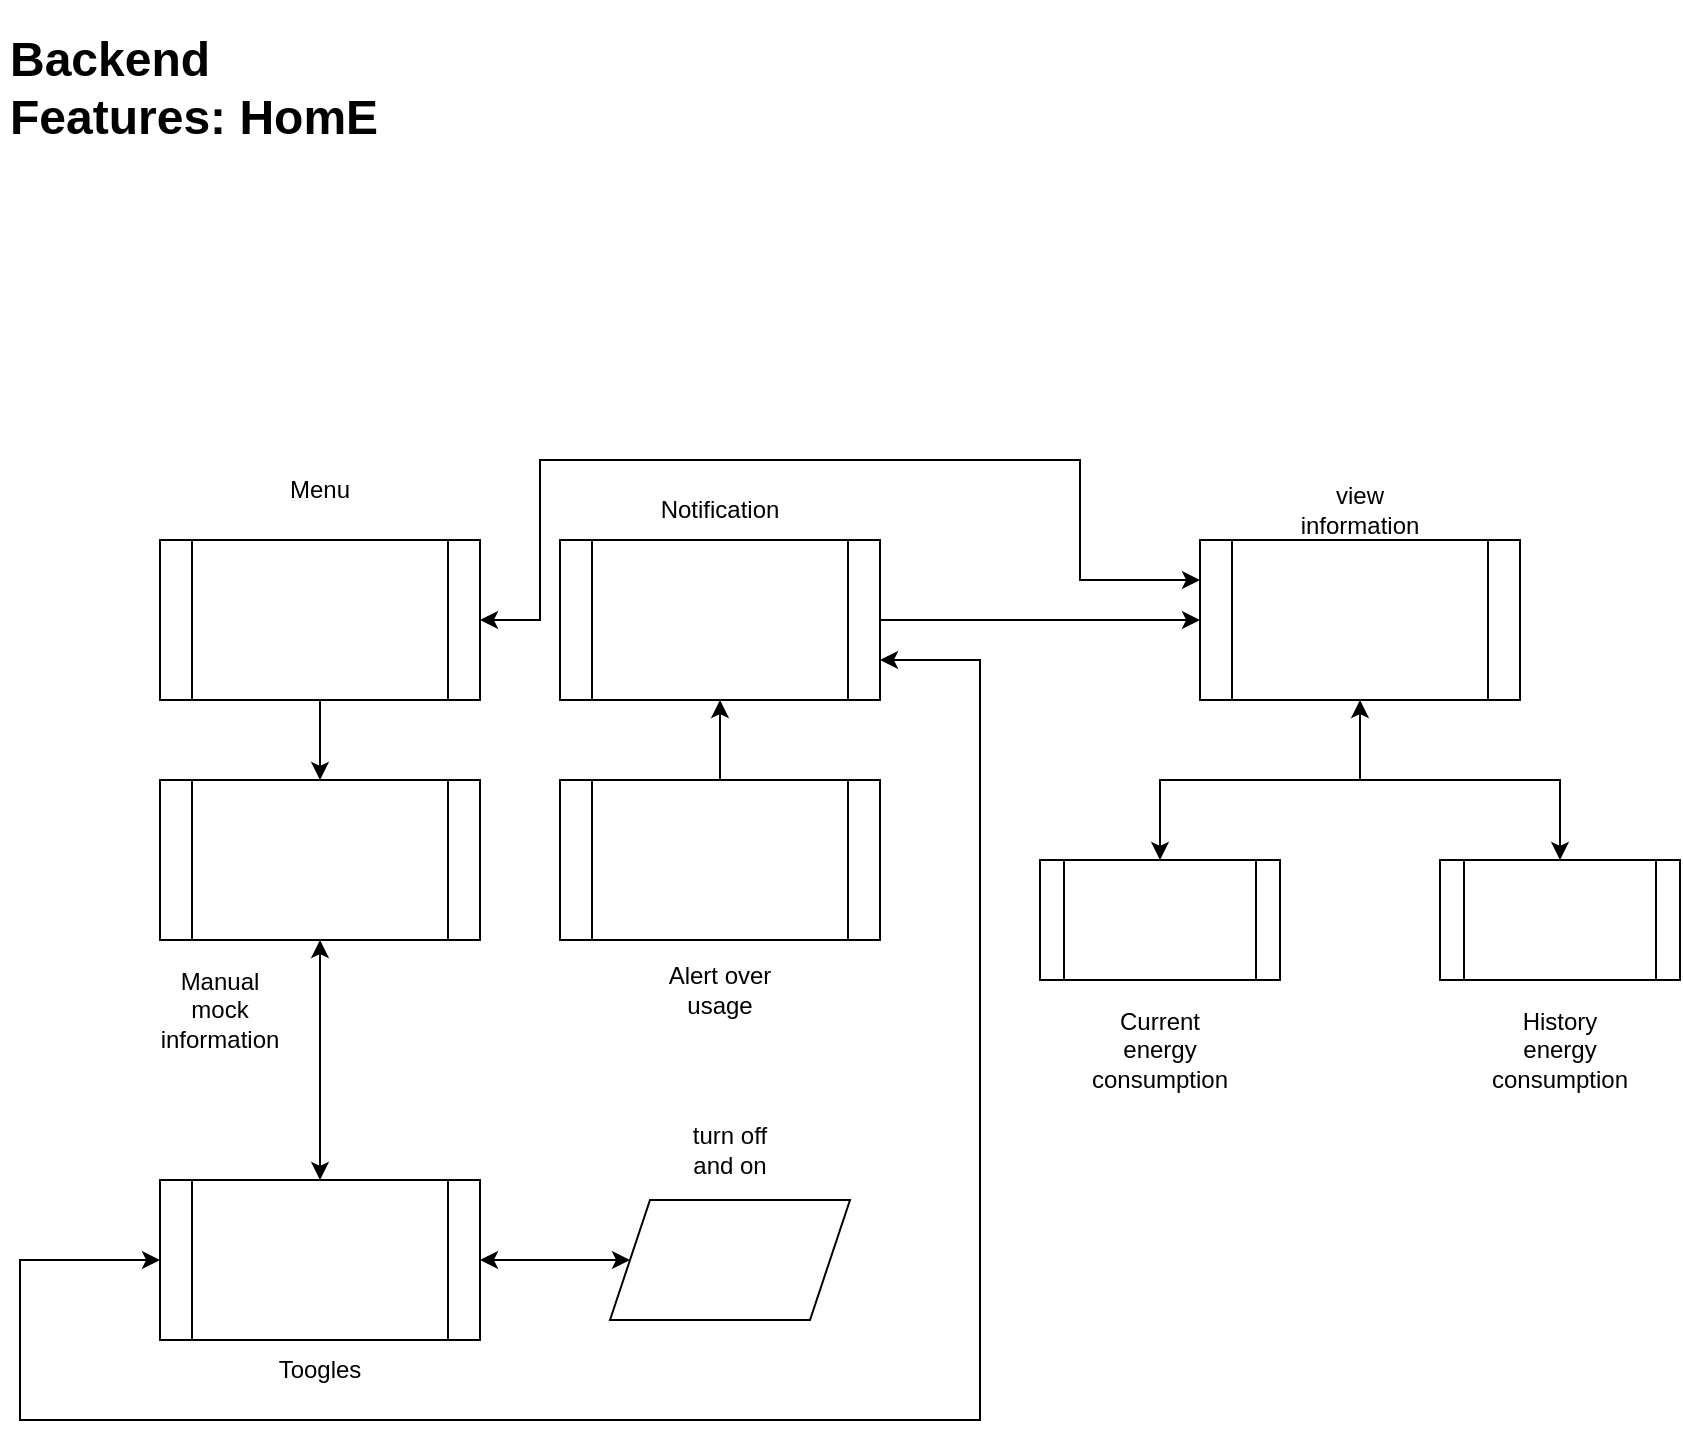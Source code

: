 <mxfile version="20.6.0" type="github">
  <diagram id="X3nRgyIcasQ5aEZp6dVY" name="Page-1">
    <mxGraphModel dx="1381" dy="764" grid="1" gridSize="10" guides="1" tooltips="1" connect="1" arrows="1" fold="1" page="1" pageScale="1" pageWidth="850" pageHeight="1100" math="0" shadow="0">
      <root>
        <mxCell id="0" />
        <mxCell id="1" parent="0" />
        <mxCell id="chPL-nH-4VTMWs8eqsPG-1" value="" style="shape=process;whiteSpace=wrap;html=1;backgroundOutline=1;" vertex="1" parent="1">
          <mxGeometry x="80" y="280" width="160" height="80" as="geometry" />
        </mxCell>
        <mxCell id="chPL-nH-4VTMWs8eqsPG-2" value="Menu" style="text;html=1;strokeColor=none;fillColor=none;align=center;verticalAlign=middle;whiteSpace=wrap;rounded=0;" vertex="1" parent="1">
          <mxGeometry x="130" y="240" width="60" height="30" as="geometry" />
        </mxCell>
        <mxCell id="chPL-nH-4VTMWs8eqsPG-4" value="" style="shape=process;whiteSpace=wrap;html=1;backgroundOutline=1;" vertex="1" parent="1">
          <mxGeometry x="280" y="280" width="160" height="80" as="geometry" />
        </mxCell>
        <mxCell id="chPL-nH-4VTMWs8eqsPG-5" value="Notification" style="text;html=1;strokeColor=none;fillColor=none;align=center;verticalAlign=middle;whiteSpace=wrap;rounded=0;" vertex="1" parent="1">
          <mxGeometry x="330" y="250" width="60" height="30" as="geometry" />
        </mxCell>
        <mxCell id="chPL-nH-4VTMWs8eqsPG-6" value="" style="shape=process;whiteSpace=wrap;html=1;backgroundOutline=1;" vertex="1" parent="1">
          <mxGeometry x="280" y="400" width="160" height="80" as="geometry" />
        </mxCell>
        <mxCell id="chPL-nH-4VTMWs8eqsPG-9" value="" style="endArrow=classic;html=1;rounded=0;exitX=0.5;exitY=0;exitDx=0;exitDy=0;entryX=0.5;entryY=1;entryDx=0;entryDy=0;" edge="1" parent="1" source="chPL-nH-4VTMWs8eqsPG-6" target="chPL-nH-4VTMWs8eqsPG-4">
          <mxGeometry width="50" height="50" relative="1" as="geometry">
            <mxPoint x="400" y="250" as="sourcePoint" />
            <mxPoint x="450" y="200" as="targetPoint" />
          </mxGeometry>
        </mxCell>
        <mxCell id="chPL-nH-4VTMWs8eqsPG-10" value="Alert over usage" style="text;html=1;strokeColor=none;fillColor=none;align=center;verticalAlign=middle;whiteSpace=wrap;rounded=0;" vertex="1" parent="1">
          <mxGeometry x="330" y="480" width="60" height="50" as="geometry" />
        </mxCell>
        <mxCell id="chPL-nH-4VTMWs8eqsPG-11" value="" style="shape=process;whiteSpace=wrap;html=1;backgroundOutline=1;" vertex="1" parent="1">
          <mxGeometry x="600" y="280" width="160" height="80" as="geometry" />
        </mxCell>
        <mxCell id="chPL-nH-4VTMWs8eqsPG-12" value="" style="endArrow=classic;html=1;rounded=0;exitX=1;exitY=0.5;exitDx=0;exitDy=0;entryX=0;entryY=0.5;entryDx=0;entryDy=0;" edge="1" parent="1" source="chPL-nH-4VTMWs8eqsPG-4" target="chPL-nH-4VTMWs8eqsPG-11">
          <mxGeometry width="50" height="50" relative="1" as="geometry">
            <mxPoint x="400" y="400" as="sourcePoint" />
            <mxPoint x="450" y="350" as="targetPoint" />
          </mxGeometry>
        </mxCell>
        <mxCell id="chPL-nH-4VTMWs8eqsPG-13" value="view information" style="text;html=1;strokeColor=none;fillColor=none;align=center;verticalAlign=middle;whiteSpace=wrap;rounded=0;" vertex="1" parent="1">
          <mxGeometry x="650" y="250" width="60" height="30" as="geometry" />
        </mxCell>
        <mxCell id="chPL-nH-4VTMWs8eqsPG-14" value="" style="shape=process;whiteSpace=wrap;html=1;backgroundOutline=1;" vertex="1" parent="1">
          <mxGeometry x="80" y="400" width="160" height="80" as="geometry" />
        </mxCell>
        <mxCell id="chPL-nH-4VTMWs8eqsPG-15" value="" style="endArrow=classic;html=1;rounded=0;entryX=0.5;entryY=0;entryDx=0;entryDy=0;" edge="1" parent="1" source="chPL-nH-4VTMWs8eqsPG-1" target="chPL-nH-4VTMWs8eqsPG-14">
          <mxGeometry width="50" height="50" relative="1" as="geometry">
            <mxPoint x="400" y="400" as="sourcePoint" />
            <mxPoint x="450" y="350" as="targetPoint" />
          </mxGeometry>
        </mxCell>
        <mxCell id="chPL-nH-4VTMWs8eqsPG-17" value="Manual mock information" style="text;html=1;strokeColor=none;fillColor=none;align=center;verticalAlign=middle;whiteSpace=wrap;rounded=0;" vertex="1" parent="1">
          <mxGeometry x="80" y="490" width="60" height="50" as="geometry" />
        </mxCell>
        <mxCell id="chPL-nH-4VTMWs8eqsPG-19" value="" style="endArrow=classic;startArrow=classic;html=1;rounded=0;exitX=0.5;exitY=1;exitDx=0;exitDy=0;" edge="1" parent="1" source="chPL-nH-4VTMWs8eqsPG-14">
          <mxGeometry width="50" height="50" relative="1" as="geometry">
            <mxPoint x="400" y="560" as="sourcePoint" />
            <mxPoint x="160" y="600" as="targetPoint" />
          </mxGeometry>
        </mxCell>
        <mxCell id="chPL-nH-4VTMWs8eqsPG-20" value="" style="shape=process;whiteSpace=wrap;html=1;backgroundOutline=1;" vertex="1" parent="1">
          <mxGeometry x="80" y="600" width="160" height="80" as="geometry" />
        </mxCell>
        <mxCell id="chPL-nH-4VTMWs8eqsPG-21" value="Toogles" style="text;html=1;strokeColor=none;fillColor=none;align=center;verticalAlign=middle;whiteSpace=wrap;rounded=0;" vertex="1" parent="1">
          <mxGeometry x="130" y="670" width="60" height="50" as="geometry" />
        </mxCell>
        <mxCell id="chPL-nH-4VTMWs8eqsPG-22" value="" style="shape=parallelogram;perimeter=parallelogramPerimeter;whiteSpace=wrap;html=1;fixedSize=1;" vertex="1" parent="1">
          <mxGeometry x="305" y="610" width="120" height="60" as="geometry" />
        </mxCell>
        <mxCell id="chPL-nH-4VTMWs8eqsPG-24" value="turn off and on" style="text;html=1;strokeColor=none;fillColor=none;align=center;verticalAlign=middle;whiteSpace=wrap;rounded=0;" vertex="1" parent="1">
          <mxGeometry x="335" y="570" width="60" height="30" as="geometry" />
        </mxCell>
        <mxCell id="chPL-nH-4VTMWs8eqsPG-25" value="" style="endArrow=classic;startArrow=classic;html=1;rounded=0;exitX=1;exitY=0.5;exitDx=0;exitDy=0;entryX=0;entryY=0.5;entryDx=0;entryDy=0;" edge="1" parent="1" source="chPL-nH-4VTMWs8eqsPG-20" target="chPL-nH-4VTMWs8eqsPG-22">
          <mxGeometry width="50" height="50" relative="1" as="geometry">
            <mxPoint x="400" y="570" as="sourcePoint" />
            <mxPoint x="450" y="520" as="targetPoint" />
          </mxGeometry>
        </mxCell>
        <mxCell id="chPL-nH-4VTMWs8eqsPG-26" value="" style="shape=process;whiteSpace=wrap;html=1;backgroundOutline=1;" vertex="1" parent="1">
          <mxGeometry x="520" y="440" width="120" height="60" as="geometry" />
        </mxCell>
        <mxCell id="chPL-nH-4VTMWs8eqsPG-27" value="" style="shape=process;whiteSpace=wrap;html=1;backgroundOutline=1;" vertex="1" parent="1">
          <mxGeometry x="720" y="440" width="120" height="60" as="geometry" />
        </mxCell>
        <mxCell id="chPL-nH-4VTMWs8eqsPG-28" value="" style="endArrow=classic;startArrow=classic;html=1;rounded=0;entryX=0.5;entryY=1;entryDx=0;entryDy=0;exitX=0.5;exitY=0;exitDx=0;exitDy=0;" edge="1" parent="1" source="chPL-nH-4VTMWs8eqsPG-26" target="chPL-nH-4VTMWs8eqsPG-11">
          <mxGeometry width="50" height="50" relative="1" as="geometry">
            <mxPoint x="400" y="570" as="sourcePoint" />
            <mxPoint x="450" y="520" as="targetPoint" />
            <Array as="points">
              <mxPoint x="580" y="400" />
              <mxPoint x="680" y="400" />
            </Array>
          </mxGeometry>
        </mxCell>
        <mxCell id="chPL-nH-4VTMWs8eqsPG-29" value="" style="endArrow=classic;html=1;rounded=0;entryX=0.5;entryY=0;entryDx=0;entryDy=0;" edge="1" parent="1" target="chPL-nH-4VTMWs8eqsPG-27">
          <mxGeometry width="50" height="50" relative="1" as="geometry">
            <mxPoint x="680" y="400" as="sourcePoint" />
            <mxPoint x="450" y="520" as="targetPoint" />
            <Array as="points">
              <mxPoint x="780" y="400" />
            </Array>
          </mxGeometry>
        </mxCell>
        <mxCell id="chPL-nH-4VTMWs8eqsPG-30" value="" style="endArrow=classic;startArrow=classic;html=1;rounded=0;exitX=1;exitY=0.75;exitDx=0;exitDy=0;entryX=0;entryY=0.5;entryDx=0;entryDy=0;" edge="1" parent="1" source="chPL-nH-4VTMWs8eqsPG-4" target="chPL-nH-4VTMWs8eqsPG-20">
          <mxGeometry width="50" height="50" relative="1" as="geometry">
            <mxPoint x="400" y="410" as="sourcePoint" />
            <mxPoint x="450" y="360" as="targetPoint" />
            <Array as="points">
              <mxPoint x="490" y="340" />
              <mxPoint x="490" y="720" />
              <mxPoint x="10" y="720" />
              <mxPoint x="10" y="640" />
            </Array>
          </mxGeometry>
        </mxCell>
        <mxCell id="chPL-nH-4VTMWs8eqsPG-31" value="&lt;h1&gt;Backend Features: HomE&lt;/h1&gt;" style="text;html=1;strokeColor=none;fillColor=none;spacing=5;spacingTop=-20;whiteSpace=wrap;overflow=hidden;rounded=0;" vertex="1" parent="1">
          <mxGeometry y="20" width="210" height="60" as="geometry" />
        </mxCell>
        <mxCell id="chPL-nH-4VTMWs8eqsPG-32" value="" style="endArrow=classic;startArrow=classic;html=1;rounded=0;exitX=1;exitY=0.5;exitDx=0;exitDy=0;entryX=0;entryY=0.25;entryDx=0;entryDy=0;" edge="1" parent="1" source="chPL-nH-4VTMWs8eqsPG-1" target="chPL-nH-4VTMWs8eqsPG-11">
          <mxGeometry width="50" height="50" relative="1" as="geometry">
            <mxPoint x="400" y="420" as="sourcePoint" />
            <mxPoint x="450" y="370" as="targetPoint" />
            <Array as="points">
              <mxPoint x="270" y="320" />
              <mxPoint x="270" y="240" />
              <mxPoint x="540" y="240" />
              <mxPoint x="540" y="300" />
            </Array>
          </mxGeometry>
        </mxCell>
        <mxCell id="chPL-nH-4VTMWs8eqsPG-34" value="History energy consumption" style="text;html=1;strokeColor=none;fillColor=none;align=center;verticalAlign=middle;whiteSpace=wrap;rounded=0;" vertex="1" parent="1">
          <mxGeometry x="750" y="520" width="60" height="30" as="geometry" />
        </mxCell>
        <mxCell id="chPL-nH-4VTMWs8eqsPG-35" value="Current energy consumption" style="text;html=1;strokeColor=none;fillColor=none;align=center;verticalAlign=middle;whiteSpace=wrap;rounded=0;" vertex="1" parent="1">
          <mxGeometry x="550" y="520" width="60" height="30" as="geometry" />
        </mxCell>
      </root>
    </mxGraphModel>
  </diagram>
</mxfile>

